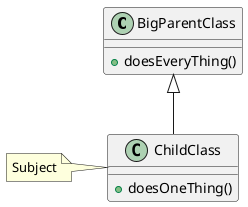 @startuml

class BigParentClass {
    + doesEveryThing()
}

class ChildClass {
    + doesOneThing()
}

BigParentClass <|-- ChildClass

note left of ChildClass
Subject
end note

@enduml
